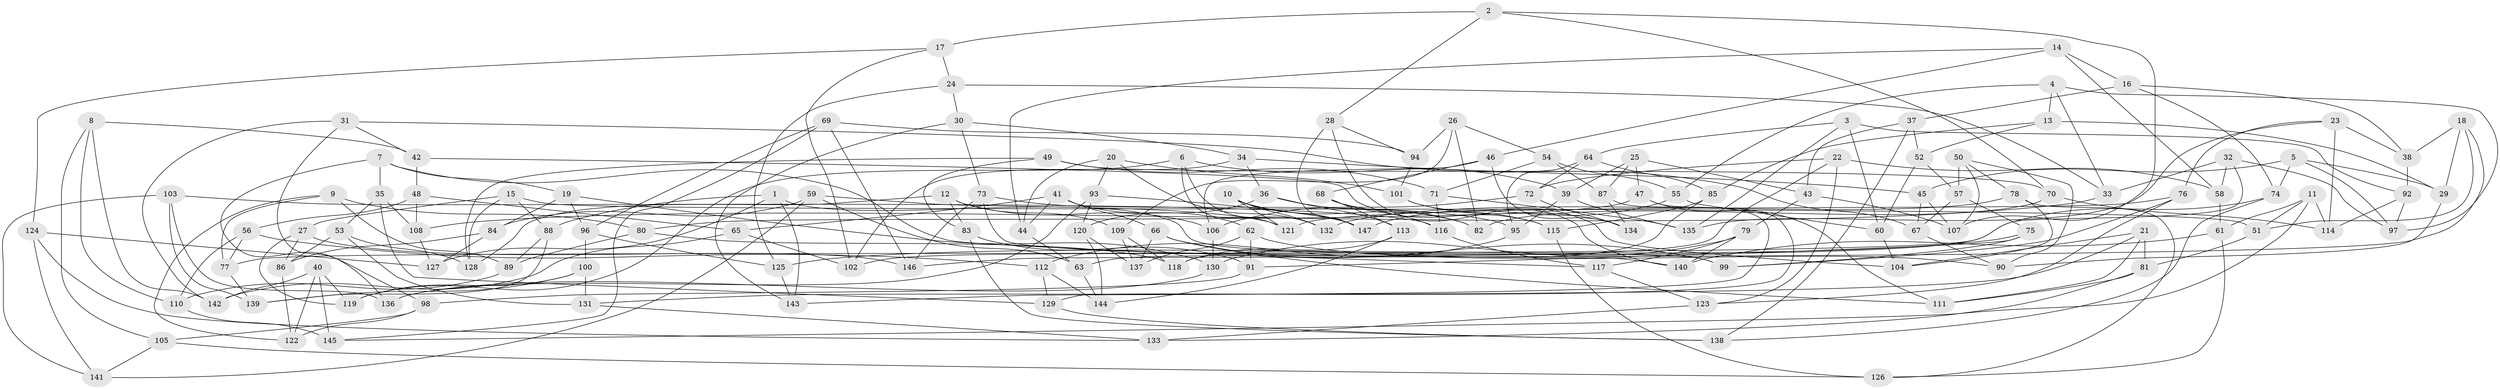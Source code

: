 // Generated by graph-tools (version 1.1) at 2025/27/03/09/25 03:27:02]
// undirected, 147 vertices, 294 edges
graph export_dot {
graph [start="1"]
  node [color=gray90,style=filled];
  1;
  2;
  3;
  4;
  5;
  6;
  7;
  8;
  9;
  10;
  11;
  12;
  13;
  14;
  15;
  16;
  17;
  18;
  19;
  20;
  21;
  22;
  23;
  24;
  25;
  26;
  27;
  28;
  29;
  30;
  31;
  32;
  33;
  34;
  35;
  36;
  37;
  38;
  39;
  40;
  41;
  42;
  43;
  44;
  45;
  46;
  47;
  48;
  49;
  50;
  51;
  52;
  53;
  54;
  55;
  56;
  57;
  58;
  59;
  60;
  61;
  62;
  63;
  64;
  65;
  66;
  67;
  68;
  69;
  70;
  71;
  72;
  73;
  74;
  75;
  76;
  77;
  78;
  79;
  80;
  81;
  82;
  83;
  84;
  85;
  86;
  87;
  88;
  89;
  90;
  91;
  92;
  93;
  94;
  95;
  96;
  97;
  98;
  99;
  100;
  101;
  102;
  103;
  104;
  105;
  106;
  107;
  108;
  109;
  110;
  111;
  112;
  113;
  114;
  115;
  116;
  117;
  118;
  119;
  120;
  121;
  122;
  123;
  124;
  125;
  126;
  127;
  128;
  129;
  130;
  131;
  132;
  133;
  134;
  135;
  136;
  137;
  138;
  139;
  140;
  141;
  142;
  143;
  144;
  145;
  146;
  147;
  1 -- 143;
  1 -- 99;
  1 -- 88;
  1 -- 127;
  2 -- 107;
  2 -- 17;
  2 -- 28;
  2 -- 70;
  3 -- 64;
  3 -- 135;
  3 -- 60;
  3 -- 92;
  4 -- 55;
  4 -- 97;
  4 -- 33;
  4 -- 13;
  5 -- 97;
  5 -- 29;
  5 -- 74;
  5 -- 45;
  6 -- 39;
  6 -- 119;
  6 -- 132;
  6 -- 121;
  7 -- 19;
  7 -- 136;
  7 -- 35;
  7 -- 117;
  8 -- 142;
  8 -- 105;
  8 -- 110;
  8 -- 42;
  9 -- 77;
  9 -- 89;
  9 -- 122;
  9 -- 80;
  10 -- 121;
  10 -- 147;
  10 -- 132;
  10 -- 82;
  11 -- 114;
  11 -- 145;
  11 -- 61;
  11 -- 51;
  12 -- 83;
  12 -- 128;
  12 -- 109;
  12 -- 106;
  13 -- 85;
  13 -- 52;
  13 -- 29;
  14 -- 44;
  14 -- 46;
  14 -- 16;
  14 -- 58;
  15 -- 128;
  15 -- 88;
  15 -- 51;
  15 -- 27;
  16 -- 74;
  16 -- 37;
  16 -- 38;
  17 -- 24;
  17 -- 102;
  17 -- 124;
  18 -- 146;
  18 -- 29;
  18 -- 38;
  18 -- 51;
  19 -- 130;
  19 -- 84;
  19 -- 96;
  20 -- 101;
  20 -- 44;
  20 -- 132;
  20 -- 93;
  21 -- 81;
  21 -- 104;
  21 -- 111;
  21 -- 131;
  22 -- 123;
  22 -- 72;
  22 -- 58;
  22 -- 63;
  23 -- 114;
  23 -- 76;
  23 -- 135;
  23 -- 38;
  24 -- 33;
  24 -- 125;
  24 -- 30;
  25 -- 39;
  25 -- 87;
  25 -- 43;
  25 -- 47;
  26 -- 82;
  26 -- 54;
  26 -- 109;
  26 -- 94;
  27 -- 86;
  27 -- 119;
  27 -- 146;
  28 -- 140;
  28 -- 147;
  28 -- 94;
  29 -- 90;
  30 -- 143;
  30 -- 73;
  30 -- 34;
  31 -- 98;
  31 -- 142;
  31 -- 42;
  31 -- 67;
  32 -- 102;
  32 -- 33;
  32 -- 97;
  32 -- 58;
  33 -- 108;
  34 -- 102;
  34 -- 36;
  34 -- 45;
  35 -- 108;
  35 -- 129;
  35 -- 53;
  36 -- 113;
  36 -- 120;
  36 -- 82;
  37 -- 52;
  37 -- 138;
  37 -- 43;
  38 -- 92;
  39 -- 95;
  39 -- 135;
  40 -- 119;
  40 -- 142;
  40 -- 122;
  40 -- 145;
  41 -- 62;
  41 -- 65;
  41 -- 66;
  41 -- 44;
  42 -- 115;
  42 -- 48;
  43 -- 79;
  43 -- 107;
  44 -- 63;
  45 -- 67;
  45 -- 107;
  46 -- 68;
  46 -- 134;
  46 -- 106;
  47 -- 111;
  47 -- 80;
  47 -- 129;
  48 -- 56;
  48 -- 65;
  48 -- 108;
  49 -- 128;
  49 -- 71;
  49 -- 83;
  49 -- 70;
  50 -- 78;
  50 -- 107;
  50 -- 57;
  50 -- 90;
  51 -- 81;
  52 -- 60;
  52 -- 57;
  53 -- 128;
  53 -- 131;
  53 -- 86;
  54 -- 87;
  54 -- 55;
  54 -- 71;
  55 -- 147;
  55 -- 60;
  56 -- 77;
  56 -- 110;
  56 -- 112;
  57 -- 75;
  57 -- 67;
  58 -- 61;
  59 -- 141;
  59 -- 84;
  59 -- 63;
  59 -- 121;
  60 -- 104;
  61 -- 126;
  61 -- 140;
  62 -- 137;
  62 -- 91;
  62 -- 90;
  63 -- 144;
  64 -- 72;
  64 -- 95;
  64 -- 85;
  65 -- 142;
  65 -- 102;
  66 -- 111;
  66 -- 137;
  66 -- 99;
  67 -- 90;
  68 -- 115;
  68 -- 113;
  68 -- 116;
  69 -- 145;
  69 -- 94;
  69 -- 96;
  69 -- 146;
  70 -- 82;
  70 -- 114;
  71 -- 116;
  71 -- 135;
  72 -- 106;
  72 -- 134;
  73 -- 140;
  73 -- 146;
  73 -- 95;
  74 -- 77;
  74 -- 138;
  75 -- 125;
  75 -- 99;
  75 -- 91;
  76 -- 121;
  76 -- 99;
  76 -- 123;
  77 -- 139;
  78 -- 104;
  78 -- 126;
  78 -- 132;
  79 -- 130;
  79 -- 140;
  79 -- 117;
  80 -- 118;
  80 -- 89;
  81 -- 133;
  81 -- 111;
  83 -- 138;
  83 -- 91;
  84 -- 127;
  84 -- 86;
  85 -- 118;
  85 -- 115;
  86 -- 122;
  87 -- 143;
  87 -- 134;
  88 -- 89;
  88 -- 139;
  89 -- 110;
  91 -- 98;
  92 -- 97;
  92 -- 114;
  93 -- 120;
  93 -- 147;
  93 -- 136;
  94 -- 101;
  95 -- 112;
  96 -- 125;
  96 -- 100;
  98 -- 105;
  98 -- 122;
  100 -- 139;
  100 -- 119;
  100 -- 131;
  101 -- 104;
  101 -- 134;
  103 -- 141;
  103 -- 139;
  103 -- 116;
  103 -- 136;
  105 -- 126;
  105 -- 141;
  106 -- 130;
  108 -- 127;
  109 -- 137;
  109 -- 118;
  110 -- 145;
  112 -- 129;
  112 -- 144;
  113 -- 144;
  113 -- 118;
  115 -- 126;
  116 -- 117;
  117 -- 123;
  120 -- 137;
  120 -- 144;
  123 -- 133;
  124 -- 141;
  124 -- 133;
  124 -- 127;
  125 -- 143;
  129 -- 138;
  130 -- 136;
  131 -- 133;
}

